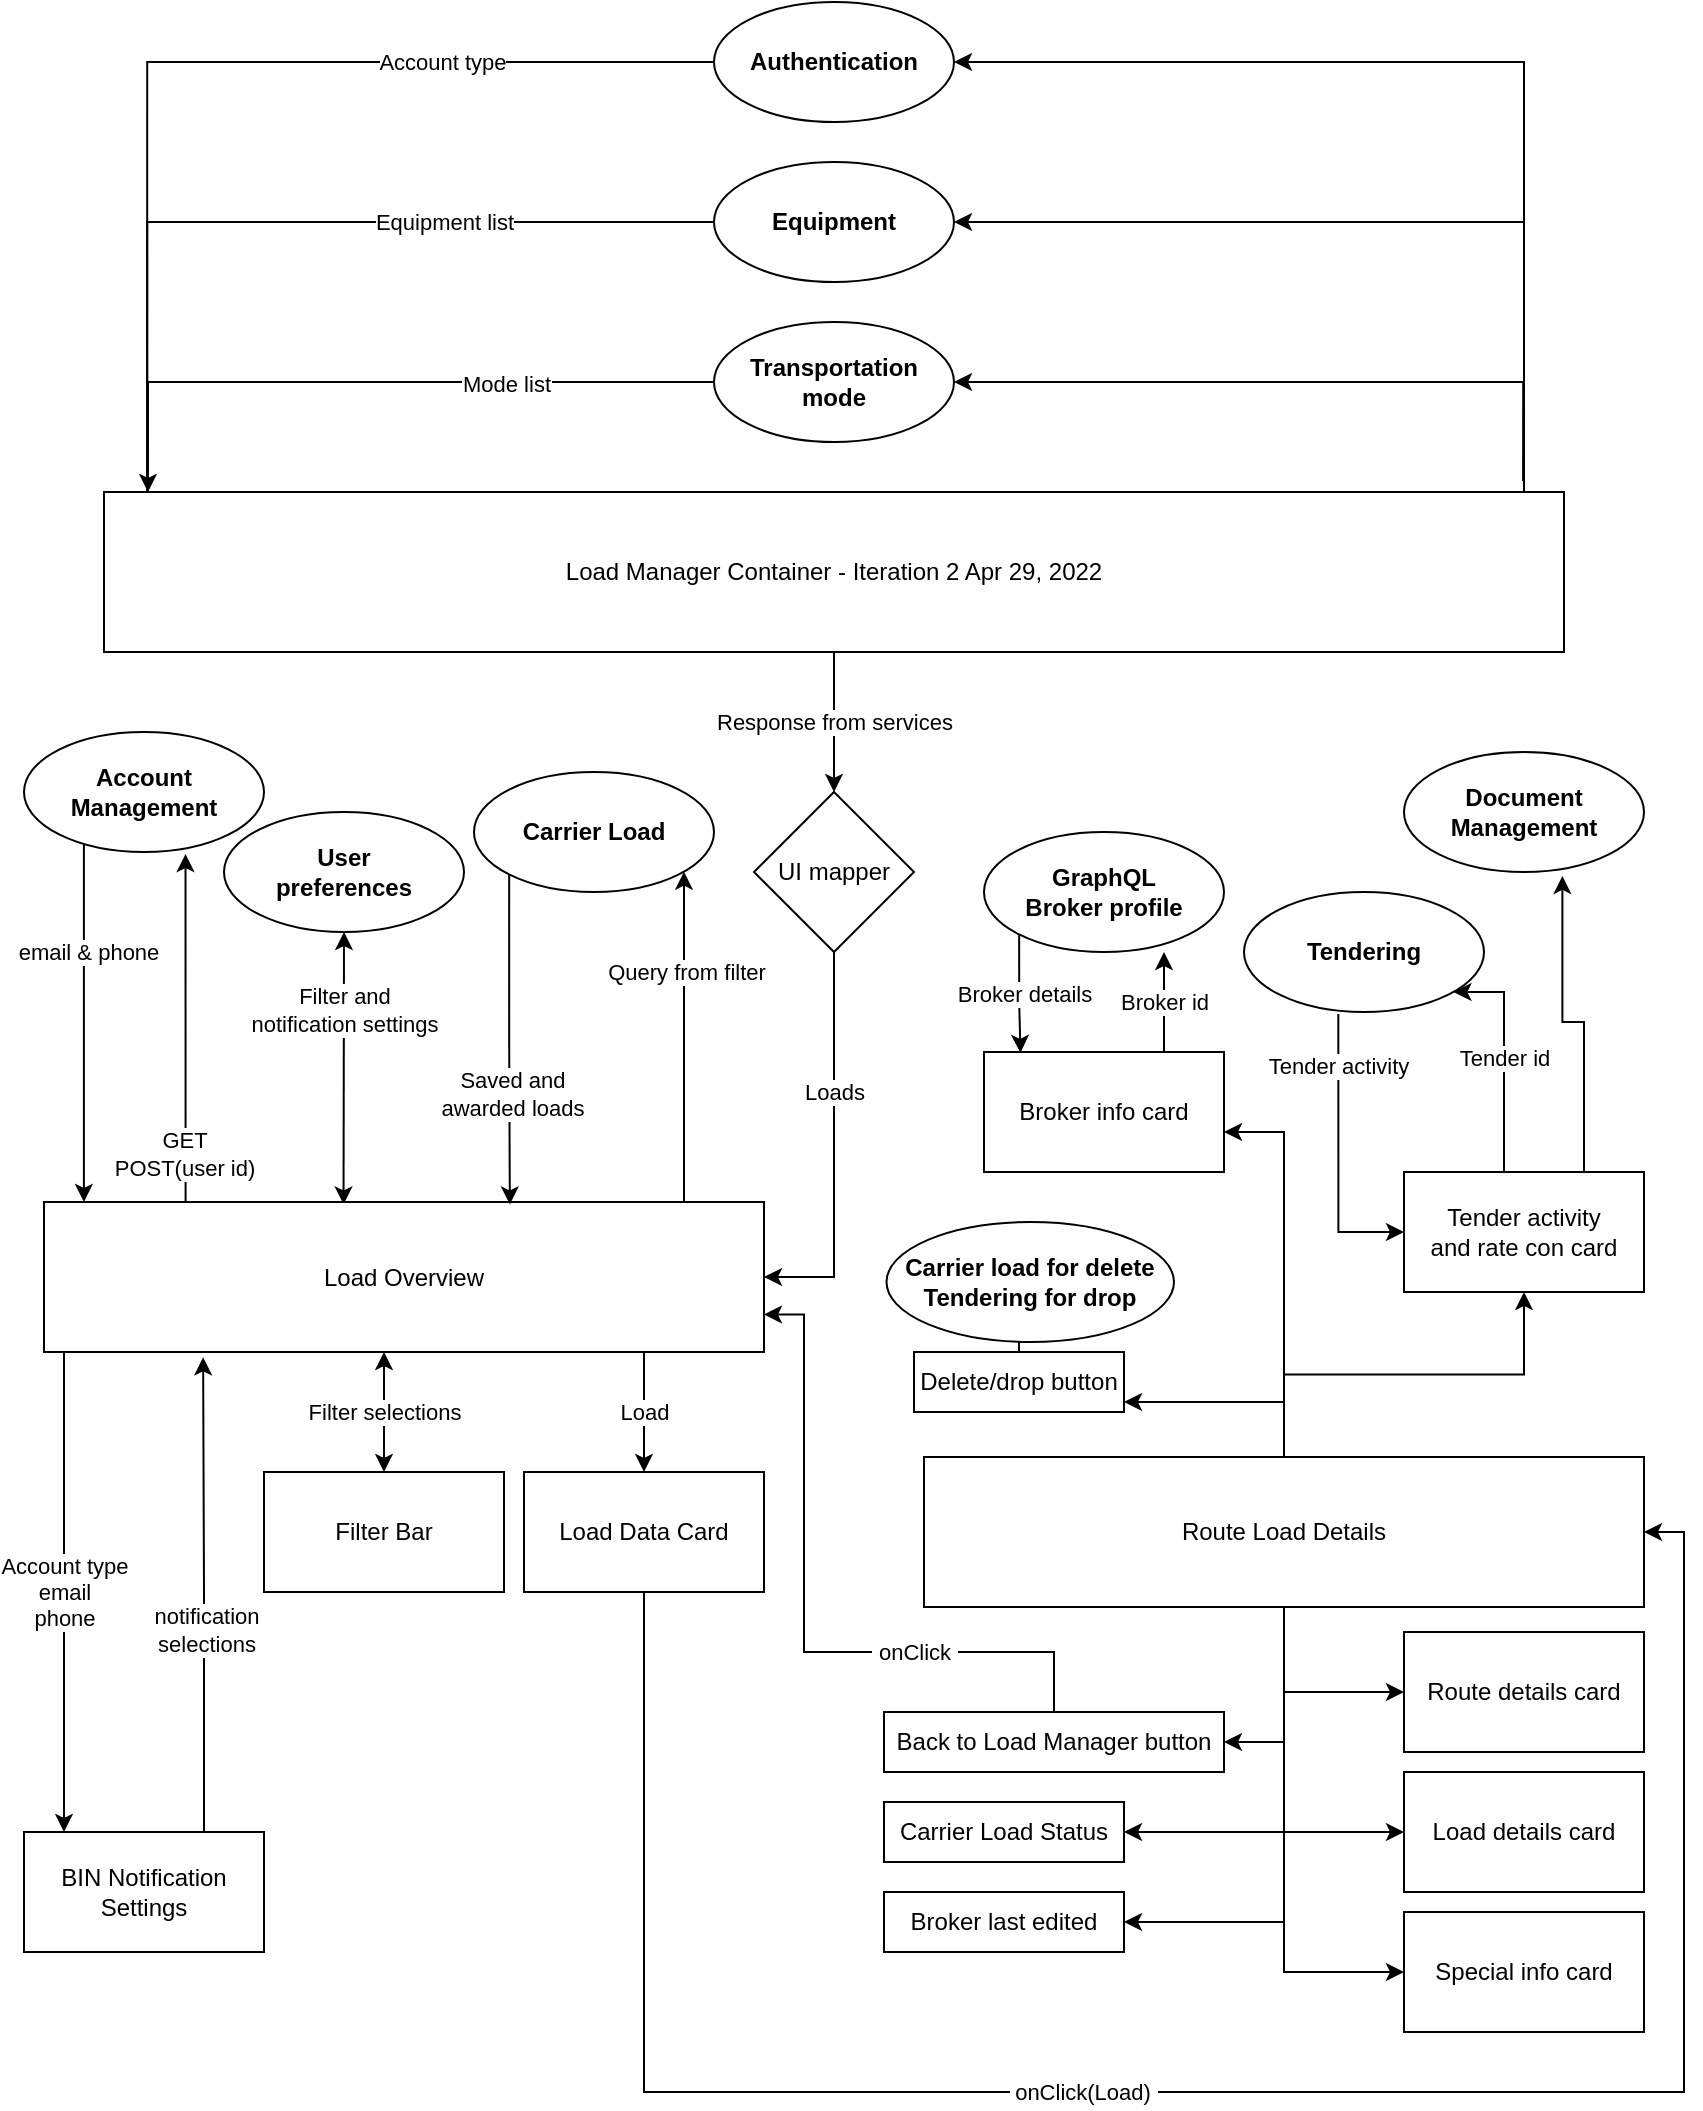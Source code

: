 <mxfile version="17.4.6" type="github">
  <diagram id="Wk8CYTFuplVzRF4KS6Ps" name="Page-1">
    <mxGraphModel dx="2946" dy="4910" grid="1" gridSize="10" guides="1" tooltips="1" connect="1" arrows="1" fold="1" page="1" pageScale="1" pageWidth="880" pageHeight="1100" math="0" shadow="0">
      <root>
        <mxCell id="0" />
        <mxCell id="1" parent="0" />
        <mxCell id="cnExMDElmopR4B2y_THm-6" value="" style="edgeStyle=orthogonalEdgeStyle;rounded=0;orthogonalLoop=1;jettySize=auto;html=1;" parent="1" target="cnExMDElmopR4B2y_THm-5" edge="1">
          <mxGeometry relative="1" as="geometry">
            <mxPoint x="-985" y="-2975" as="sourcePoint" />
            <Array as="points">
              <mxPoint x="-985" y="-3260" />
            </Array>
          </mxGeometry>
        </mxCell>
        <mxCell id="cnExMDElmopR4B2y_THm-9" value="" style="edgeStyle=orthogonalEdgeStyle;rounded=0;orthogonalLoop=1;jettySize=auto;html=1;" parent="1" target="cnExMDElmopR4B2y_THm-8" edge="1">
          <mxGeometry relative="1" as="geometry">
            <mxPoint x="-985" y="-2975" as="sourcePoint" />
            <Array as="points">
              <mxPoint x="-985" y="-3180" />
            </Array>
          </mxGeometry>
        </mxCell>
        <mxCell id="cnExMDElmopR4B2y_THm-11" value="" style="edgeStyle=orthogonalEdgeStyle;rounded=0;orthogonalLoop=1;jettySize=auto;html=1;exitX=0.972;exitY=-0.068;exitDx=0;exitDy=0;exitPerimeter=0;" parent="1" source="cnExMDElmopR4B2y_THm-48" target="cnExMDElmopR4B2y_THm-10" edge="1">
          <mxGeometry relative="1" as="geometry">
            <mxPoint x="-985" y="-2975" as="sourcePoint" />
            <Array as="points">
              <mxPoint x="-985" y="-3100" />
            </Array>
          </mxGeometry>
        </mxCell>
        <mxCell id="cnExMDElmopR4B2y_THm-19" value="Account type" style="edgeStyle=orthogonalEdgeStyle;rounded=0;orthogonalLoop=1;jettySize=auto;html=1;exitX=0;exitY=0.5;exitDx=0;exitDy=0;entryX=0.054;entryY=-0.002;entryDx=0;entryDy=0;entryPerimeter=0;" parent="1" source="cnExMDElmopR4B2y_THm-5" edge="1">
          <mxGeometry x="-0.518" relative="1" as="geometry">
            <mxPoint x="-1673.42" y="-2976.57" as="targetPoint" />
            <Array as="points">
              <mxPoint x="-1673" y="-3260" />
            </Array>
            <mxPoint as="offset" />
          </mxGeometry>
        </mxCell>
        <mxCell id="cnExMDElmopR4B2y_THm-5" value="Authentication" style="ellipse;whiteSpace=wrap;html=1;fontStyle=1;startSize=23;rounded=0;" parent="1" vertex="1">
          <mxGeometry x="-1390" y="-3290" width="120" height="60" as="geometry" />
        </mxCell>
        <mxCell id="cnExMDElmopR4B2y_THm-20" value="Equipment list" style="edgeStyle=orthogonalEdgeStyle;rounded=0;orthogonalLoop=1;jettySize=auto;html=1;entryX=0.054;entryY=-0.002;entryDx=0;entryDy=0;entryPerimeter=0;" parent="1" source="cnExMDElmopR4B2y_THm-8" edge="1">
          <mxGeometry x="-0.444" relative="1" as="geometry">
            <mxPoint x="-1673.42" y="-2976.57" as="targetPoint" />
            <Array as="points">
              <mxPoint x="-1673" y="-3180" />
            </Array>
            <mxPoint as="offset" />
          </mxGeometry>
        </mxCell>
        <mxCell id="cnExMDElmopR4B2y_THm-8" value="Equipment" style="ellipse;whiteSpace=wrap;html=1;fontStyle=1;startSize=23;rounded=0;" parent="1" vertex="1">
          <mxGeometry x="-1390" y="-3210" width="120" height="60" as="geometry" />
        </mxCell>
        <mxCell id="cnExMDElmopR4B2y_THm-21" style="edgeStyle=orthogonalEdgeStyle;rounded=0;orthogonalLoop=1;jettySize=auto;html=1;exitX=0;exitY=0.5;exitDx=0;exitDy=0;" parent="1" source="cnExMDElmopR4B2y_THm-10" target="cnExMDElmopR4B2y_THm-48" edge="1">
          <mxGeometry relative="1" as="geometry">
            <mxPoint x="-1673.42" y="-2976.57" as="targetPoint" />
            <Array as="points">
              <mxPoint x="-1673" y="-3100" />
            </Array>
          </mxGeometry>
        </mxCell>
        <mxCell id="cnExMDElmopR4B2y_THm-23" value="Mode list" style="edgeLabel;html=1;align=center;verticalAlign=middle;resizable=0;points=[];rounded=0;" parent="cnExMDElmopR4B2y_THm-21" vertex="1" connectable="0">
          <mxGeometry x="-0.384" y="1" relative="1" as="geometry">
            <mxPoint as="offset" />
          </mxGeometry>
        </mxCell>
        <mxCell id="cnExMDElmopR4B2y_THm-10" value="Transportation mode" style="ellipse;whiteSpace=wrap;html=1;fontStyle=1;startSize=23;rounded=0;" parent="1" vertex="1">
          <mxGeometry x="-1390" y="-3130" width="120" height="60" as="geometry" />
        </mxCell>
        <mxCell id="cnExMDElmopR4B2y_THm-64" value="Response from services" style="edgeStyle=orthogonalEdgeStyle;rounded=0;orthogonalLoop=1;jettySize=auto;html=1;" parent="1" source="cnExMDElmopR4B2y_THm-48" target="cnExMDElmopR4B2y_THm-63" edge="1">
          <mxGeometry relative="1" as="geometry" />
        </mxCell>
        <mxCell id="cnExMDElmopR4B2y_THm-48" value="Load Manager Container - Iteration 2 Apr 29, 2022" style="rounded=0;whiteSpace=wrap;html=1;" parent="1" vertex="1">
          <mxGeometry x="-1695" y="-3045" width="730" height="80" as="geometry" />
        </mxCell>
        <mxCell id="cnExMDElmopR4B2y_THm-50" value="" style="edgeStyle=orthogonalEdgeStyle;rounded=0;orthogonalLoop=1;jettySize=auto;html=1;exitX=0.25;exitY=0;exitDx=0;exitDy=0;entryX=0.673;entryY=1.017;entryDx=0;entryDy=0;entryPerimeter=0;" parent="1" source="cnExMDElmopR4B2y_THm-58" target="cnExMDElmopR4B2y_THm-49" edge="1">
          <mxGeometry relative="1" as="geometry">
            <mxPoint x="-1395" y="-2690" as="sourcePoint" />
            <Array as="points">
              <mxPoint x="-1654" y="-2690" />
            </Array>
          </mxGeometry>
        </mxCell>
        <mxCell id="cnExMDElmopR4B2y_THm-51" value="GET&lt;br&gt;POST(user id)" style="edgeLabel;html=1;align=center;verticalAlign=middle;resizable=0;points=[];rounded=0;" parent="cnExMDElmopR4B2y_THm-50" vertex="1" connectable="0">
          <mxGeometry x="-0.185" y="-1" relative="1" as="geometry">
            <mxPoint x="-2" y="35" as="offset" />
          </mxGeometry>
        </mxCell>
        <mxCell id="cnExMDElmopR4B2y_THm-52" value="User&lt;br&gt;preferences" style="ellipse;whiteSpace=wrap;html=1;fontStyle=1;startSize=23;rounded=0;" parent="1" vertex="1">
          <mxGeometry x="-1635" y="-2885" width="120" height="60" as="geometry" />
        </mxCell>
        <mxCell id="cnExMDElmopR4B2y_THm-53" value="Filter and &lt;br&gt;notification settings" style="endArrow=classic;startArrow=classic;html=1;rounded=0;entryX=0.5;entryY=1;entryDx=0;entryDy=0;exitX=0.416;exitY=0.016;exitDx=0;exitDy=0;exitPerimeter=0;" parent="1" source="cnExMDElmopR4B2y_THm-58" target="cnExMDElmopR4B2y_THm-52" edge="1">
          <mxGeometry x="0.429" width="50" height="50" relative="1" as="geometry">
            <mxPoint x="-1575" y="-2695" as="sourcePoint" />
            <mxPoint x="-1265" y="-2105" as="targetPoint" />
            <mxPoint as="offset" />
          </mxGeometry>
        </mxCell>
        <mxCell id="cnExMDElmopR4B2y_THm-54" style="edgeStyle=orthogonalEdgeStyle;rounded=0;orthogonalLoop=1;jettySize=auto;html=1;entryX=0.057;entryY=0.001;entryDx=0;entryDy=0;entryPerimeter=0;startArrow=none;" parent="1" source="cnExMDElmopR4B2y_THm-49" edge="1">
          <mxGeometry relative="1" as="geometry">
            <mxPoint x="-1655" y="-2805" as="sourcePoint" />
            <mxPoint x="-1705.05" y="-2690" as="targetPoint" />
            <Array as="points">
              <mxPoint x="-1705" y="-2905" />
            </Array>
          </mxGeometry>
        </mxCell>
        <mxCell id="cnExMDElmopR4B2y_THm-55" value="email &amp;amp; phone" style="edgeLabel;html=1;align=center;verticalAlign=middle;resizable=0;points=[];rounded=0;" parent="cnExMDElmopR4B2y_THm-54" vertex="1" connectable="0">
          <mxGeometry x="0.016" y="2" relative="1" as="geometry">
            <mxPoint y="-37" as="offset" />
          </mxGeometry>
        </mxCell>
        <mxCell id="cnExMDElmopR4B2y_THm-56" value="Load" style="edgeStyle=orthogonalEdgeStyle;rounded=0;orthogonalLoop=1;jettySize=auto;html=1;" parent="1" source="cnExMDElmopR4B2y_THm-58" target="cnExMDElmopR4B2y_THm-59" edge="1">
          <mxGeometry relative="1" as="geometry">
            <Array as="points">
              <mxPoint x="-1425" y="-2585" />
              <mxPoint x="-1425" y="-2585" />
            </Array>
          </mxGeometry>
        </mxCell>
        <mxCell id="lrARnm5NLb-NYOdKtYPf-4" value="" style="edgeStyle=orthogonalEdgeStyle;rounded=0;orthogonalLoop=1;jettySize=auto;html=1;" parent="1" source="cnExMDElmopR4B2y_THm-58" target="lrARnm5NLb-NYOdKtYPf-3" edge="1">
          <mxGeometry relative="1" as="geometry">
            <Array as="points">
              <mxPoint x="-1405" y="-2765" />
              <mxPoint x="-1405" y="-2765" />
            </Array>
          </mxGeometry>
        </mxCell>
        <mxCell id="lrARnm5NLb-NYOdKtYPf-6" value="Query from filter" style="edgeLabel;html=1;align=center;verticalAlign=middle;resizable=0;points=[];rounded=0;" parent="lrARnm5NLb-NYOdKtYPf-4" vertex="1" connectable="0">
          <mxGeometry x="0.39" y="-1" relative="1" as="geometry">
            <mxPoint as="offset" />
          </mxGeometry>
        </mxCell>
        <mxCell id="cnExMDElmopR4B2y_THm-58" value="Load Overview" style="rounded=0;whiteSpace=wrap;html=1;" parent="1" vertex="1">
          <mxGeometry x="-1725" y="-2690" width="360" height="75" as="geometry" />
        </mxCell>
        <mxCell id="pYojQuFsTAhcBzXc673M-1" style="edgeStyle=orthogonalEdgeStyle;rounded=0;orthogonalLoop=1;jettySize=auto;html=1;exitX=0.5;exitY=1;exitDx=0;exitDy=0;entryX=1;entryY=0.5;entryDx=0;entryDy=0;" edge="1" parent="1" source="cnExMDElmopR4B2y_THm-59" target="cnExMDElmopR4B2y_THm-71">
          <mxGeometry relative="1" as="geometry">
            <Array as="points">
              <mxPoint x="-1425" y="-2245" />
              <mxPoint x="-905" y="-2245" />
              <mxPoint x="-905" y="-2525" />
            </Array>
          </mxGeometry>
        </mxCell>
        <mxCell id="pYojQuFsTAhcBzXc673M-2" value="&amp;nbsp;onClick(Load)&amp;nbsp;" style="edgeLabel;html=1;align=center;verticalAlign=middle;resizable=0;points=[];" vertex="1" connectable="0" parent="pYojQuFsTAhcBzXc673M-1">
          <mxGeometry x="-0.123" relative="1" as="geometry">
            <mxPoint as="offset" />
          </mxGeometry>
        </mxCell>
        <mxCell id="cnExMDElmopR4B2y_THm-59" value="Load Data Card" style="whiteSpace=wrap;html=1;rounded=0;" parent="1" vertex="1">
          <mxGeometry x="-1485" y="-2555" width="120" height="60" as="geometry" />
        </mxCell>
        <mxCell id="cnExMDElmopR4B2y_THm-60" value="Filter Bar" style="whiteSpace=wrap;html=1;rounded=0;" parent="1" vertex="1">
          <mxGeometry x="-1615" y="-2555" width="120" height="60" as="geometry" />
        </mxCell>
        <mxCell id="cnExMDElmopR4B2y_THm-68" style="edgeStyle=orthogonalEdgeStyle;rounded=0;orthogonalLoop=1;jettySize=auto;html=1;exitX=0.75;exitY=0;exitDx=0;exitDy=0;entryX=0.221;entryY=1.035;entryDx=0;entryDy=0;entryPerimeter=0;" parent="1" source="cnExMDElmopR4B2y_THm-61" target="cnExMDElmopR4B2y_THm-58" edge="1">
          <mxGeometry relative="1" as="geometry" />
        </mxCell>
        <mxCell id="cnExMDElmopR4B2y_THm-69" value="notification&lt;br&gt;selections" style="edgeLabel;html=1;align=center;verticalAlign=middle;resizable=0;points=[];rounded=0;" parent="cnExMDElmopR4B2y_THm-68" vertex="1" connectable="0">
          <mxGeometry x="-0.154" y="-1" relative="1" as="geometry">
            <mxPoint y="-1" as="offset" />
          </mxGeometry>
        </mxCell>
        <mxCell id="cnExMDElmopR4B2y_THm-61" value="BIN Notification Settings" style="whiteSpace=wrap;html=1;rounded=0;" parent="1" vertex="1">
          <mxGeometry x="-1735" y="-2375" width="120" height="60" as="geometry" />
        </mxCell>
        <mxCell id="cnExMDElmopR4B2y_THm-62" value="Account type&lt;br&gt;email&lt;br&gt;phone" style="edgeStyle=orthogonalEdgeStyle;rounded=0;orthogonalLoop=1;jettySize=auto;html=1;" parent="1" source="cnExMDElmopR4B2y_THm-58" target="cnExMDElmopR4B2y_THm-61" edge="1">
          <mxGeometry relative="1" as="geometry">
            <Array as="points">
              <mxPoint x="-1715" y="-2495" />
              <mxPoint x="-1715" y="-2495" />
            </Array>
          </mxGeometry>
        </mxCell>
        <mxCell id="cnExMDElmopR4B2y_THm-63" value="UI mapper" style="rhombus;whiteSpace=wrap;html=1;rounded=0;" parent="1" vertex="1">
          <mxGeometry x="-1370" y="-2895" width="80" height="80" as="geometry" />
        </mxCell>
        <mxCell id="cnExMDElmopR4B2y_THm-67" value="" style="endArrow=classic;startArrow=classic;html=1;rounded=0;exitX=0.5;exitY=0;exitDx=0;exitDy=0;" parent="1" source="cnExMDElmopR4B2y_THm-60" edge="1">
          <mxGeometry width="50" height="50" relative="1" as="geometry">
            <mxPoint x="-1315" y="-2565" as="sourcePoint" />
            <mxPoint x="-1555" y="-2615" as="targetPoint" />
          </mxGeometry>
        </mxCell>
        <mxCell id="cnExMDElmopR4B2y_THm-70" value="Filter selections" style="edgeLabel;html=1;align=center;verticalAlign=middle;resizable=0;points=[];rounded=0;" parent="cnExMDElmopR4B2y_THm-67" vertex="1" connectable="0">
          <mxGeometry x="-0.153" y="-1" relative="1" as="geometry">
            <mxPoint x="-1" y="-5" as="offset" />
          </mxGeometry>
        </mxCell>
        <mxCell id="cnExMDElmopR4B2y_THm-80" value="" style="edgeStyle=orthogonalEdgeStyle;rounded=0;orthogonalLoop=1;jettySize=auto;html=1;" parent="1" source="cnExMDElmopR4B2y_THm-71" target="cnExMDElmopR4B2y_THm-79" edge="1">
          <mxGeometry relative="1" as="geometry">
            <Array as="points">
              <mxPoint x="-1105" y="-2420" />
            </Array>
          </mxGeometry>
        </mxCell>
        <mxCell id="cnExMDElmopR4B2y_THm-86" value="" style="edgeStyle=orthogonalEdgeStyle;rounded=0;orthogonalLoop=1;jettySize=auto;html=1;" parent="1" source="cnExMDElmopR4B2y_THm-71" target="cnExMDElmopR4B2y_THm-85" edge="1">
          <mxGeometry relative="1" as="geometry">
            <Array as="points">
              <mxPoint x="-1105" y="-2375" />
            </Array>
          </mxGeometry>
        </mxCell>
        <mxCell id="cnExMDElmopR4B2y_THm-88" value="" style="edgeStyle=orthogonalEdgeStyle;rounded=0;orthogonalLoop=1;jettySize=auto;html=1;" parent="1" source="cnExMDElmopR4B2y_THm-71" target="cnExMDElmopR4B2y_THm-87" edge="1">
          <mxGeometry relative="1" as="geometry">
            <Array as="points">
              <mxPoint x="-1105" y="-2305" />
            </Array>
          </mxGeometry>
        </mxCell>
        <mxCell id="cnExMDElmopR4B2y_THm-92" value="" style="edgeStyle=orthogonalEdgeStyle;rounded=0;orthogonalLoop=1;jettySize=auto;html=1;" parent="1" source="cnExMDElmopR4B2y_THm-71" target="cnExMDElmopR4B2y_THm-91" edge="1">
          <mxGeometry relative="1" as="geometry">
            <Array as="points">
              <mxPoint x="-1105" y="-2375" />
            </Array>
          </mxGeometry>
        </mxCell>
        <mxCell id="cnExMDElmopR4B2y_THm-94" value="" style="edgeStyle=orthogonalEdgeStyle;rounded=0;orthogonalLoop=1;jettySize=auto;html=1;" parent="1" source="cnExMDElmopR4B2y_THm-71" target="cnExMDElmopR4B2y_THm-93" edge="1">
          <mxGeometry relative="1" as="geometry">
            <Array as="points">
              <mxPoint x="-1105" y="-2330" />
            </Array>
          </mxGeometry>
        </mxCell>
        <mxCell id="cnExMDElmopR4B2y_THm-96" value="" style="edgeStyle=orthogonalEdgeStyle;rounded=0;orthogonalLoop=1;jettySize=auto;html=1;" parent="1" source="cnExMDElmopR4B2y_THm-71" target="cnExMDElmopR4B2y_THm-95" edge="1">
          <mxGeometry relative="1" as="geometry">
            <Array as="points">
              <mxPoint x="-1105" y="-2445" />
            </Array>
          </mxGeometry>
        </mxCell>
        <mxCell id="cnExMDElmopR4B2y_THm-100" value="" style="edgeStyle=orthogonalEdgeStyle;rounded=0;orthogonalLoop=1;jettySize=auto;html=1;" parent="1" source="cnExMDElmopR4B2y_THm-71" target="cnExMDElmopR4B2y_THm-99" edge="1">
          <mxGeometry relative="1" as="geometry">
            <Array as="points">
              <mxPoint x="-1105" y="-2590" />
            </Array>
          </mxGeometry>
        </mxCell>
        <mxCell id="cnExMDElmopR4B2y_THm-106" value="" style="edgeStyle=orthogonalEdgeStyle;rounded=0;orthogonalLoop=1;jettySize=auto;html=1;" parent="1" source="cnExMDElmopR4B2y_THm-71" target="cnExMDElmopR4B2y_THm-105" edge="1">
          <mxGeometry relative="1" as="geometry">
            <Array as="points">
              <mxPoint x="-1105" y="-2725" />
            </Array>
          </mxGeometry>
        </mxCell>
        <mxCell id="cnExMDElmopR4B2y_THm-114" value="" style="edgeStyle=orthogonalEdgeStyle;rounded=0;orthogonalLoop=1;jettySize=auto;html=1;" parent="1" source="cnExMDElmopR4B2y_THm-71" target="cnExMDElmopR4B2y_THm-113" edge="1">
          <mxGeometry relative="1" as="geometry" />
        </mxCell>
        <mxCell id="cnExMDElmopR4B2y_THm-71" value="Route Load Details" style="whiteSpace=wrap;html=1;rounded=0;" parent="1" vertex="1">
          <mxGeometry x="-1285" y="-2562.5" width="360" height="75" as="geometry" />
        </mxCell>
        <mxCell id="cnExMDElmopR4B2y_THm-66" value="Loads" style="edgeStyle=orthogonalEdgeStyle;rounded=0;orthogonalLoop=1;jettySize=auto;html=1;exitX=0.5;exitY=1;exitDx=0;exitDy=0;entryX=1;entryY=0.5;entryDx=0;entryDy=0;" parent="1" source="cnExMDElmopR4B2y_THm-63" target="cnExMDElmopR4B2y_THm-58" edge="1">
          <mxGeometry x="-0.291" relative="1" as="geometry">
            <mxPoint as="offset" />
          </mxGeometry>
        </mxCell>
        <mxCell id="cnExMDElmopR4B2y_THm-97" style="edgeStyle=orthogonalEdgeStyle;rounded=0;orthogonalLoop=1;jettySize=auto;html=1;exitX=0.5;exitY=0;exitDx=0;exitDy=0;entryX=1;entryY=0.75;entryDx=0;entryDy=0;" parent="1" source="cnExMDElmopR4B2y_THm-79" target="cnExMDElmopR4B2y_THm-58" edge="1">
          <mxGeometry relative="1" as="geometry">
            <Array as="points">
              <mxPoint x="-1220" y="-2465" />
              <mxPoint x="-1345" y="-2465" />
              <mxPoint x="-1345" y="-2634" />
            </Array>
          </mxGeometry>
        </mxCell>
        <mxCell id="cnExMDElmopR4B2y_THm-98" value="&amp;nbsp;onClick&amp;nbsp;" style="edgeLabel;html=1;align=center;verticalAlign=middle;resizable=0;points=[];rounded=0;" parent="cnExMDElmopR4B2y_THm-97" vertex="1" connectable="0">
          <mxGeometry x="-0.425" y="1" relative="1" as="geometry">
            <mxPoint x="-1" y="-1" as="offset" />
          </mxGeometry>
        </mxCell>
        <mxCell id="cnExMDElmopR4B2y_THm-79" value="Back to Load Manager button" style="whiteSpace=wrap;html=1;rounded=0;" parent="1" vertex="1">
          <mxGeometry x="-1305" y="-2435" width="170" height="30" as="geometry" />
        </mxCell>
        <mxCell id="cnExMDElmopR4B2y_THm-85" value="Load details card" style="whiteSpace=wrap;html=1;rounded=0;" parent="1" vertex="1">
          <mxGeometry x="-1045" y="-2405" width="120" height="60" as="geometry" />
        </mxCell>
        <mxCell id="cnExMDElmopR4B2y_THm-87" value="Special info card" style="whiteSpace=wrap;html=1;rounded=0;" parent="1" vertex="1">
          <mxGeometry x="-1045" y="-2335" width="120" height="60" as="geometry" />
        </mxCell>
        <mxCell id="cnExMDElmopR4B2y_THm-91" value="Carrier Load Status" style="whiteSpace=wrap;html=1;rounded=0;" parent="1" vertex="1">
          <mxGeometry x="-1305" y="-2390" width="120" height="30" as="geometry" />
        </mxCell>
        <mxCell id="cnExMDElmopR4B2y_THm-93" value="Broker last edited" style="whiteSpace=wrap;html=1;rounded=0;" parent="1" vertex="1">
          <mxGeometry x="-1305" y="-2345" width="120" height="30" as="geometry" />
        </mxCell>
        <mxCell id="cnExMDElmopR4B2y_THm-95" value="Route details card" style="whiteSpace=wrap;html=1;rounded=0;" parent="1" vertex="1">
          <mxGeometry x="-1045" y="-2475" width="120" height="60" as="geometry" />
        </mxCell>
        <mxCell id="cnExMDElmopR4B2y_THm-102" value="" style="edgeStyle=orthogonalEdgeStyle;rounded=0;orthogonalLoop=1;jettySize=auto;html=1;" parent="1" source="cnExMDElmopR4B2y_THm-99" edge="1">
          <mxGeometry relative="1" as="geometry">
            <mxPoint x="-1231.875" y="-2630" as="targetPoint" />
          </mxGeometry>
        </mxCell>
        <mxCell id="cnExMDElmopR4B2y_THm-99" value="Delete/drop button" style="whiteSpace=wrap;html=1;rounded=0;" parent="1" vertex="1">
          <mxGeometry x="-1290" y="-2615" width="105" height="30" as="geometry" />
        </mxCell>
        <mxCell id="cnExMDElmopR4B2y_THm-101" value="&lt;b&gt;Carrier load for delete&lt;br&gt;Tendering for drop&lt;/b&gt;" style="ellipse;whiteSpace=wrap;html=1;rounded=0;" parent="1" vertex="1">
          <mxGeometry x="-1303.75" y="-2680" width="143.75" height="60" as="geometry" />
        </mxCell>
        <mxCell id="cnExMDElmopR4B2y_THm-110" value="Broker id" style="edgeStyle=orthogonalEdgeStyle;rounded=0;orthogonalLoop=1;jettySize=auto;html=1;exitX=0.75;exitY=0;exitDx=0;exitDy=0;entryX=0.75;entryY=1;entryDx=0;entryDy=0;entryPerimeter=0;" parent="1" source="cnExMDElmopR4B2y_THm-105" target="cnExMDElmopR4B2y_THm-107" edge="1">
          <mxGeometry relative="1" as="geometry" />
        </mxCell>
        <mxCell id="cnExMDElmopR4B2y_THm-105" value="Broker info card" style="whiteSpace=wrap;html=1;rounded=0;" parent="1" vertex="1">
          <mxGeometry x="-1255" y="-2765" width="120" height="60" as="geometry" />
        </mxCell>
        <mxCell id="cnExMDElmopR4B2y_THm-111" style="edgeStyle=orthogonalEdgeStyle;rounded=0;orthogonalLoop=1;jettySize=auto;html=1;exitX=0;exitY=1;exitDx=0;exitDy=0;entryX=0.152;entryY=0.007;entryDx=0;entryDy=0;entryPerimeter=0;" parent="1" source="cnExMDElmopR4B2y_THm-107" target="cnExMDElmopR4B2y_THm-105" edge="1">
          <mxGeometry relative="1" as="geometry" />
        </mxCell>
        <mxCell id="cnExMDElmopR4B2y_THm-112" value="Broker details" style="edgeLabel;html=1;align=center;verticalAlign=middle;resizable=0;points=[];rounded=0;" parent="cnExMDElmopR4B2y_THm-111" vertex="1" connectable="0">
          <mxGeometry x="0.009" y="2" relative="1" as="geometry">
            <mxPoint as="offset" />
          </mxGeometry>
        </mxCell>
        <mxCell id="cnExMDElmopR4B2y_THm-107" value="&lt;b&gt;GraphQL&lt;br&gt;Broker profile&lt;/b&gt;" style="ellipse;whiteSpace=wrap;html=1;rounded=0;" parent="1" vertex="1">
          <mxGeometry x="-1255" y="-2875" width="120" height="60" as="geometry" />
        </mxCell>
        <mxCell id="cnExMDElmopR4B2y_THm-117" value="Tender id" style="edgeStyle=orthogonalEdgeStyle;rounded=0;orthogonalLoop=1;jettySize=auto;html=1;" parent="1" source="cnExMDElmopR4B2y_THm-113" target="cnExMDElmopR4B2y_THm-116" edge="1">
          <mxGeometry relative="1" as="geometry">
            <Array as="points">
              <mxPoint x="-995" y="-2795" />
            </Array>
          </mxGeometry>
        </mxCell>
        <mxCell id="cnExMDElmopR4B2y_THm-122" style="edgeStyle=orthogonalEdgeStyle;rounded=0;orthogonalLoop=1;jettySize=auto;html=1;exitX=0.75;exitY=0;exitDx=0;exitDy=0;entryX=0.66;entryY=1.033;entryDx=0;entryDy=0;entryPerimeter=0;" parent="1" source="cnExMDElmopR4B2y_THm-113" target="cnExMDElmopR4B2y_THm-118" edge="1">
          <mxGeometry relative="1" as="geometry" />
        </mxCell>
        <mxCell id="cnExMDElmopR4B2y_THm-113" value="Tender activity&lt;br&gt;and rate con card" style="whiteSpace=wrap;html=1;rounded=0;" parent="1" vertex="1">
          <mxGeometry x="-1045" y="-2705" width="120" height="60" as="geometry" />
        </mxCell>
        <mxCell id="cnExMDElmopR4B2y_THm-120" style="edgeStyle=orthogonalEdgeStyle;rounded=0;orthogonalLoop=1;jettySize=auto;html=1;entryX=0;entryY=0.5;entryDx=0;entryDy=0;exitX=0.393;exitY=1.017;exitDx=0;exitDy=0;exitPerimeter=0;" parent="1" source="cnExMDElmopR4B2y_THm-116" target="cnExMDElmopR4B2y_THm-113" edge="1">
          <mxGeometry relative="1" as="geometry" />
        </mxCell>
        <mxCell id="cnExMDElmopR4B2y_THm-121" value="Tender activity" style="edgeLabel;html=1;align=center;verticalAlign=middle;resizable=0;points=[];rounded=0;" parent="cnExMDElmopR4B2y_THm-120" vertex="1" connectable="0">
          <mxGeometry x="-0.63" relative="1" as="geometry">
            <mxPoint as="offset" />
          </mxGeometry>
        </mxCell>
        <mxCell id="cnExMDElmopR4B2y_THm-116" value="&lt;b&gt;Tendering&lt;/b&gt;" style="ellipse;whiteSpace=wrap;html=1;rounded=0;" parent="1" vertex="1">
          <mxGeometry x="-1125" y="-2845" width="120" height="60" as="geometry" />
        </mxCell>
        <mxCell id="cnExMDElmopR4B2y_THm-118" value="&lt;b&gt;Document&lt;br&gt;Management&lt;/b&gt;" style="ellipse;whiteSpace=wrap;html=1;rounded=0;" parent="1" vertex="1">
          <mxGeometry x="-1045" y="-2915" width="120" height="60" as="geometry" />
        </mxCell>
        <mxCell id="cnExMDElmopR4B2y_THm-49" value="Account&lt;br&gt;Management" style="ellipse;whiteSpace=wrap;html=1;fontStyle=1;startSize=23;rounded=0;" parent="1" vertex="1">
          <mxGeometry x="-1735" y="-2925" width="120" height="60" as="geometry" />
        </mxCell>
        <mxCell id="lrARnm5NLb-NYOdKtYPf-5" style="edgeStyle=orthogonalEdgeStyle;rounded=0;orthogonalLoop=1;jettySize=auto;html=1;exitX=0;exitY=1;exitDx=0;exitDy=0;entryX=0.647;entryY=0.016;entryDx=0;entryDy=0;entryPerimeter=0;" parent="1" source="lrARnm5NLb-NYOdKtYPf-3" target="cnExMDElmopR4B2y_THm-58" edge="1">
          <mxGeometry relative="1" as="geometry" />
        </mxCell>
        <mxCell id="lrARnm5NLb-NYOdKtYPf-7" value="Saved and&lt;br&gt;awarded loads" style="edgeLabel;html=1;align=center;verticalAlign=middle;resizable=0;points=[];rounded=0;" parent="lrARnm5NLb-NYOdKtYPf-5" vertex="1" connectable="0">
          <mxGeometry x="0.344" y="1" relative="1" as="geometry">
            <mxPoint y="-1" as="offset" />
          </mxGeometry>
        </mxCell>
        <mxCell id="lrARnm5NLb-NYOdKtYPf-3" value="&lt;b&gt;Carrier Load&lt;/b&gt;" style="ellipse;whiteSpace=wrap;html=1;rounded=0;" parent="1" vertex="1">
          <mxGeometry x="-1510" y="-2905" width="120" height="60" as="geometry" />
        </mxCell>
      </root>
    </mxGraphModel>
  </diagram>
</mxfile>
